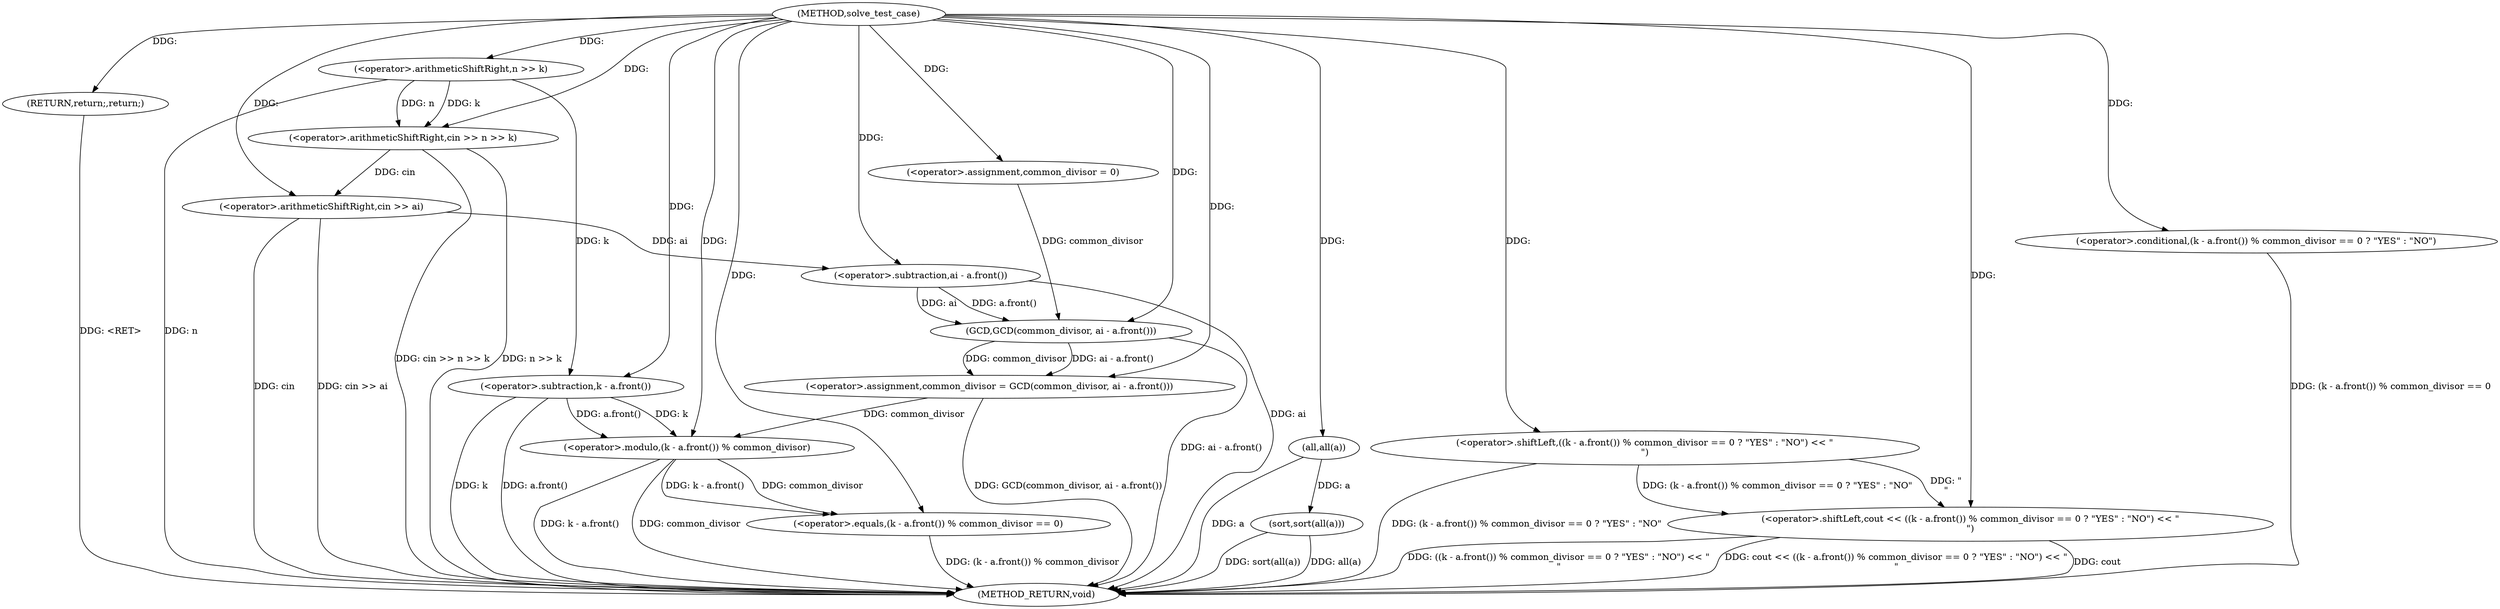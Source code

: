 digraph "solve_test_case" {  
"1000162" [label = "(METHOD,solve_test_case)" ]
"1000208" [label = "(METHOD_RETURN,void)" ]
"1000166" [label = "(<operator>.arithmeticShiftRight,cin >> n >> k)" ]
"1000177" [label = "(sort,sort(all(a)))" ]
"1000181" [label = "(<operator>.assignment,common_divisor = 0)" ]
"1000193" [label = "(<operator>.shiftLeft,cout << ((k - a.front()) % common_divisor == 0 ? \"YES\" : \"NO\") << \"\n\")" ]
"1000207" [label = "(RETURN,return;,return;)" ]
"1000174" [label = "(<operator>.arithmeticShiftRight,cin >> ai)" ]
"1000186" [label = "(<operator>.assignment,common_divisor = GCD(common_divisor, ai - a.front()))" ]
"1000168" [label = "(<operator>.arithmeticShiftRight,n >> k)" ]
"1000178" [label = "(all,all(a))" ]
"1000195" [label = "(<operator>.shiftLeft,((k - a.front()) % common_divisor == 0 ? \"YES\" : \"NO\") << \"\n\")" ]
"1000188" [label = "(GCD,GCD(common_divisor, ai - a.front()))" ]
"1000196" [label = "(<operator>.conditional,(k - a.front()) % common_divisor == 0 ? \"YES\" : \"NO\")" ]
"1000190" [label = "(<operator>.subtraction,ai - a.front())" ]
"1000197" [label = "(<operator>.equals,(k - a.front()) % common_divisor == 0)" ]
"1000198" [label = "(<operator>.modulo,(k - a.front()) % common_divisor)" ]
"1000199" [label = "(<operator>.subtraction,k - a.front())" ]
  "1000168" -> "1000208"  [ label = "DDG: n"] 
  "1000166" -> "1000208"  [ label = "DDG: n >> k"] 
  "1000166" -> "1000208"  [ label = "DDG: cin >> n >> k"] 
  "1000174" -> "1000208"  [ label = "DDG: cin"] 
  "1000174" -> "1000208"  [ label = "DDG: cin >> ai"] 
  "1000178" -> "1000208"  [ label = "DDG: a"] 
  "1000177" -> "1000208"  [ label = "DDG: all(a)"] 
  "1000177" -> "1000208"  [ label = "DDG: sort(all(a))"] 
  "1000190" -> "1000208"  [ label = "DDG: ai"] 
  "1000188" -> "1000208"  [ label = "DDG: ai - a.front()"] 
  "1000186" -> "1000208"  [ label = "DDG: GCD(common_divisor, ai - a.front())"] 
  "1000199" -> "1000208"  [ label = "DDG: k"] 
  "1000199" -> "1000208"  [ label = "DDG: a.front()"] 
  "1000198" -> "1000208"  [ label = "DDG: k - a.front()"] 
  "1000198" -> "1000208"  [ label = "DDG: common_divisor"] 
  "1000197" -> "1000208"  [ label = "DDG: (k - a.front()) % common_divisor"] 
  "1000196" -> "1000208"  [ label = "DDG: (k - a.front()) % common_divisor == 0"] 
  "1000195" -> "1000208"  [ label = "DDG: (k - a.front()) % common_divisor == 0 ? \"YES\" : \"NO\""] 
  "1000193" -> "1000208"  [ label = "DDG: ((k - a.front()) % common_divisor == 0 ? \"YES\" : \"NO\") << \"\n\""] 
  "1000193" -> "1000208"  [ label = "DDG: cout << ((k - a.front()) % common_divisor == 0 ? \"YES\" : \"NO\") << \"\n\""] 
  "1000207" -> "1000208"  [ label = "DDG: <RET>"] 
  "1000193" -> "1000208"  [ label = "DDG: cout"] 
  "1000162" -> "1000181"  [ label = "DDG: "] 
  "1000162" -> "1000207"  [ label = "DDG: "] 
  "1000162" -> "1000166"  [ label = "DDG: "] 
  "1000168" -> "1000166"  [ label = "DDG: k"] 
  "1000168" -> "1000166"  [ label = "DDG: n"] 
  "1000178" -> "1000177"  [ label = "DDG: a"] 
  "1000188" -> "1000186"  [ label = "DDG: ai - a.front()"] 
  "1000188" -> "1000186"  [ label = "DDG: common_divisor"] 
  "1000162" -> "1000193"  [ label = "DDG: "] 
  "1000195" -> "1000193"  [ label = "DDG: \"\n\""] 
  "1000195" -> "1000193"  [ label = "DDG: (k - a.front()) % common_divisor == 0 ? \"YES\" : \"NO\""] 
  "1000162" -> "1000168"  [ label = "DDG: "] 
  "1000166" -> "1000174"  [ label = "DDG: cin"] 
  "1000162" -> "1000174"  [ label = "DDG: "] 
  "1000162" -> "1000178"  [ label = "DDG: "] 
  "1000162" -> "1000186"  [ label = "DDG: "] 
  "1000162" -> "1000195"  [ label = "DDG: "] 
  "1000181" -> "1000188"  [ label = "DDG: common_divisor"] 
  "1000162" -> "1000188"  [ label = "DDG: "] 
  "1000190" -> "1000188"  [ label = "DDG: ai"] 
  "1000190" -> "1000188"  [ label = "DDG: a.front()"] 
  "1000162" -> "1000196"  [ label = "DDG: "] 
  "1000174" -> "1000190"  [ label = "DDG: ai"] 
  "1000162" -> "1000190"  [ label = "DDG: "] 
  "1000198" -> "1000197"  [ label = "DDG: common_divisor"] 
  "1000198" -> "1000197"  [ label = "DDG: k - a.front()"] 
  "1000162" -> "1000197"  [ label = "DDG: "] 
  "1000199" -> "1000198"  [ label = "DDG: a.front()"] 
  "1000199" -> "1000198"  [ label = "DDG: k"] 
  "1000186" -> "1000198"  [ label = "DDG: common_divisor"] 
  "1000162" -> "1000198"  [ label = "DDG: "] 
  "1000168" -> "1000199"  [ label = "DDG: k"] 
  "1000162" -> "1000199"  [ label = "DDG: "] 
}
